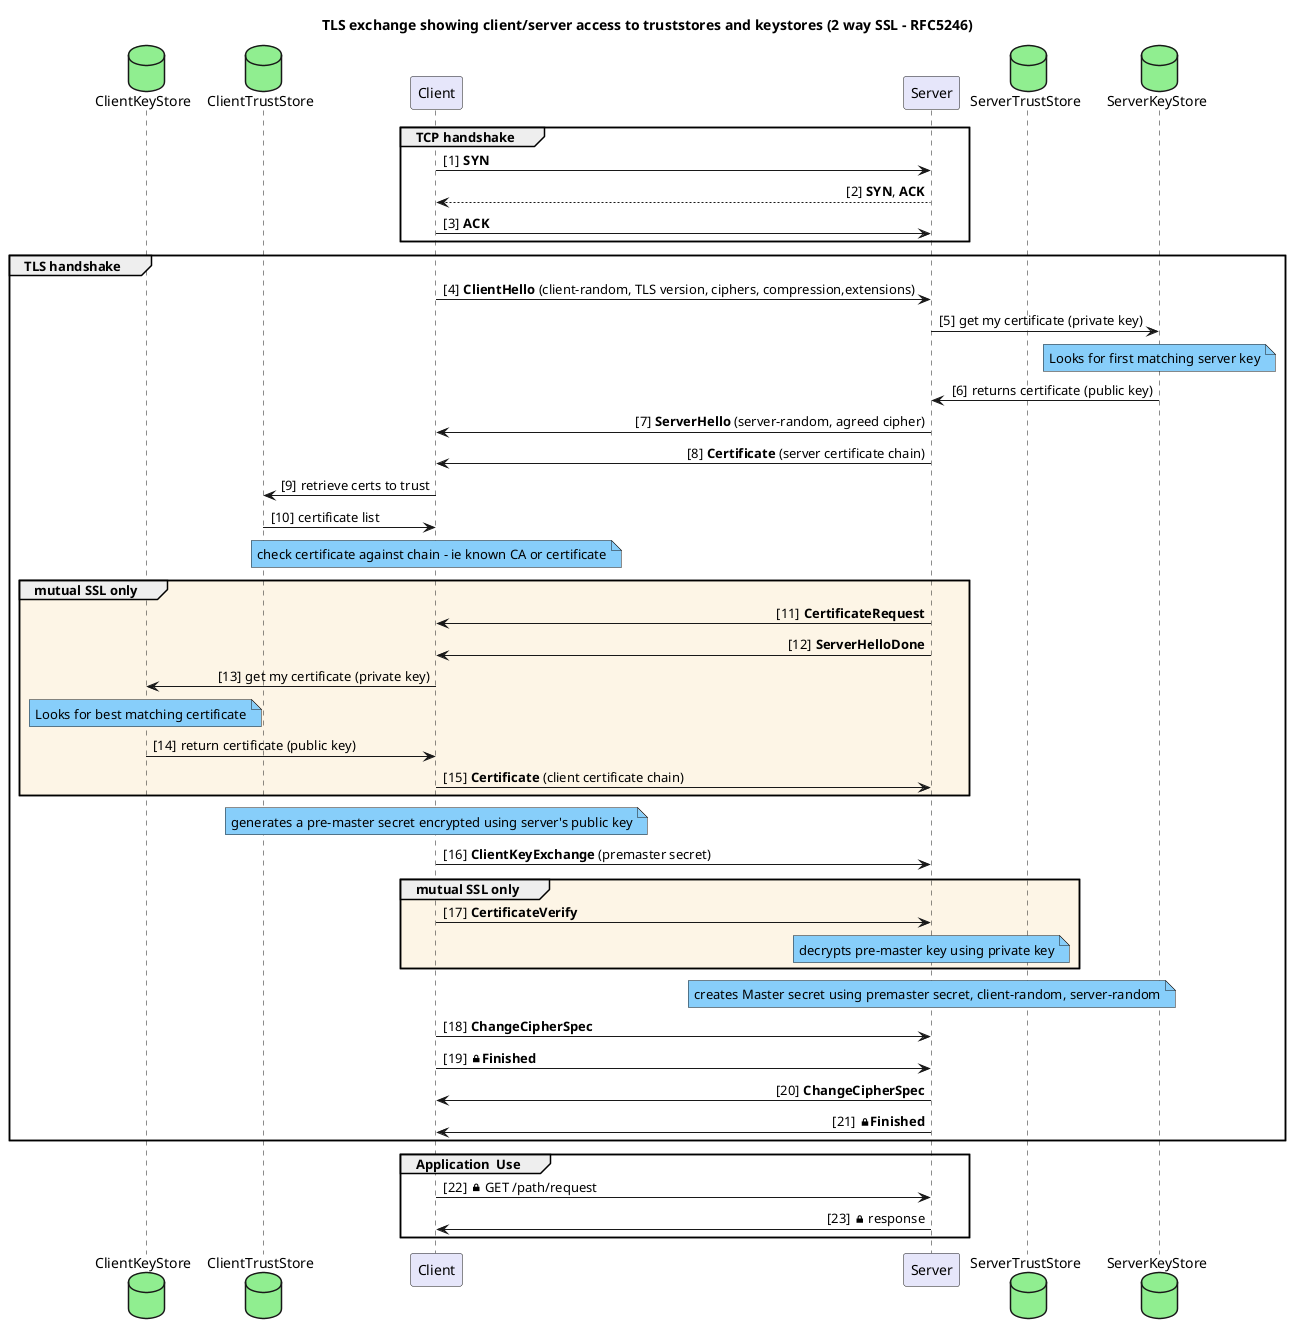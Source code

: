 ' SPDX-License-Identifier: Apache-2.0
' Copyright Contributors to the Egeria project.

@startuml

autonumber "[0]"


skinparam noteBackgroundColor LightSkyBlue
skinparam participant {
    backgroundColor Lavender
}

skinparam sequenceMessageAlign direction

title TLS exchange showing client/server access to truststores and keystores (2 way SSL - RFC5246)


database ClientKeyStore #lightgreen
database ClientTrustStore #lightgreen
participant Client
participant Server
database ServerTrustStore #lightgreen
database ServerKeyStore #lightgreen

group TCP handshake

    Client -> Server: **SYN**
    Server --> Client: **SYN**, **ACK**
    Client -> Server: **ACK**
end

group TLS handshake

    Client -> Server: **ClientHello** (client-random, TLS version, ciphers, compression,extensions)
    Server -> ServerKeyStore: get my certificate (private key)
    note over ServerKeyStore: Looks for first matching server key
    ServerKeyStore -> Server: returns certificate (public key)
    Server -> Client: **ServerHello** (server-random, agreed cipher)


    Server -> Client: **Certificate** (server certificate chain)
    Client -> ClientTrustStore: retrieve certs to trust
    ClientTrustStore -> Client: certificate list
    note over Client: check certificate against chain - ie known CA or certificate

    group #oldLace mutual SSL only
        Server -> Client: **CertificateRequest**
        Server -> Client: **ServerHelloDone**

        Client -> ClientKeyStore: get my certificate (private key)
        note over ClientKeyStore: Looks for best matching certificate
        ClientKeyStore -> Client: return certificate (public key)
        Client->Server: **Certificate** (client certificate chain)
    end

    note over Client: generates a pre-master secret encrypted using server's public key
    Client -> Server: **ClientKeyExchange** (premaster secret)

    group #oldLace mutual SSL only
        Client->Server: **CertificateVerify**
        note over Server: decrypts pre-master key using private key
    end

    note over Server: creates Master secret using premaster secret, client-random, server-random
    Client -> Server: **ChangeCipherSpec**
    Client -> Server: <&lock-locked>**Finished**
    Server -> Client: **ChangeCipherSpec**
    Server -> Client: <&lock-locked>**Finished**

end

group Application  Use
   Client -> Server: <&lock-locked> GET /path/request
   Server -> Client: <&lock-locked> response
end
@enduml
